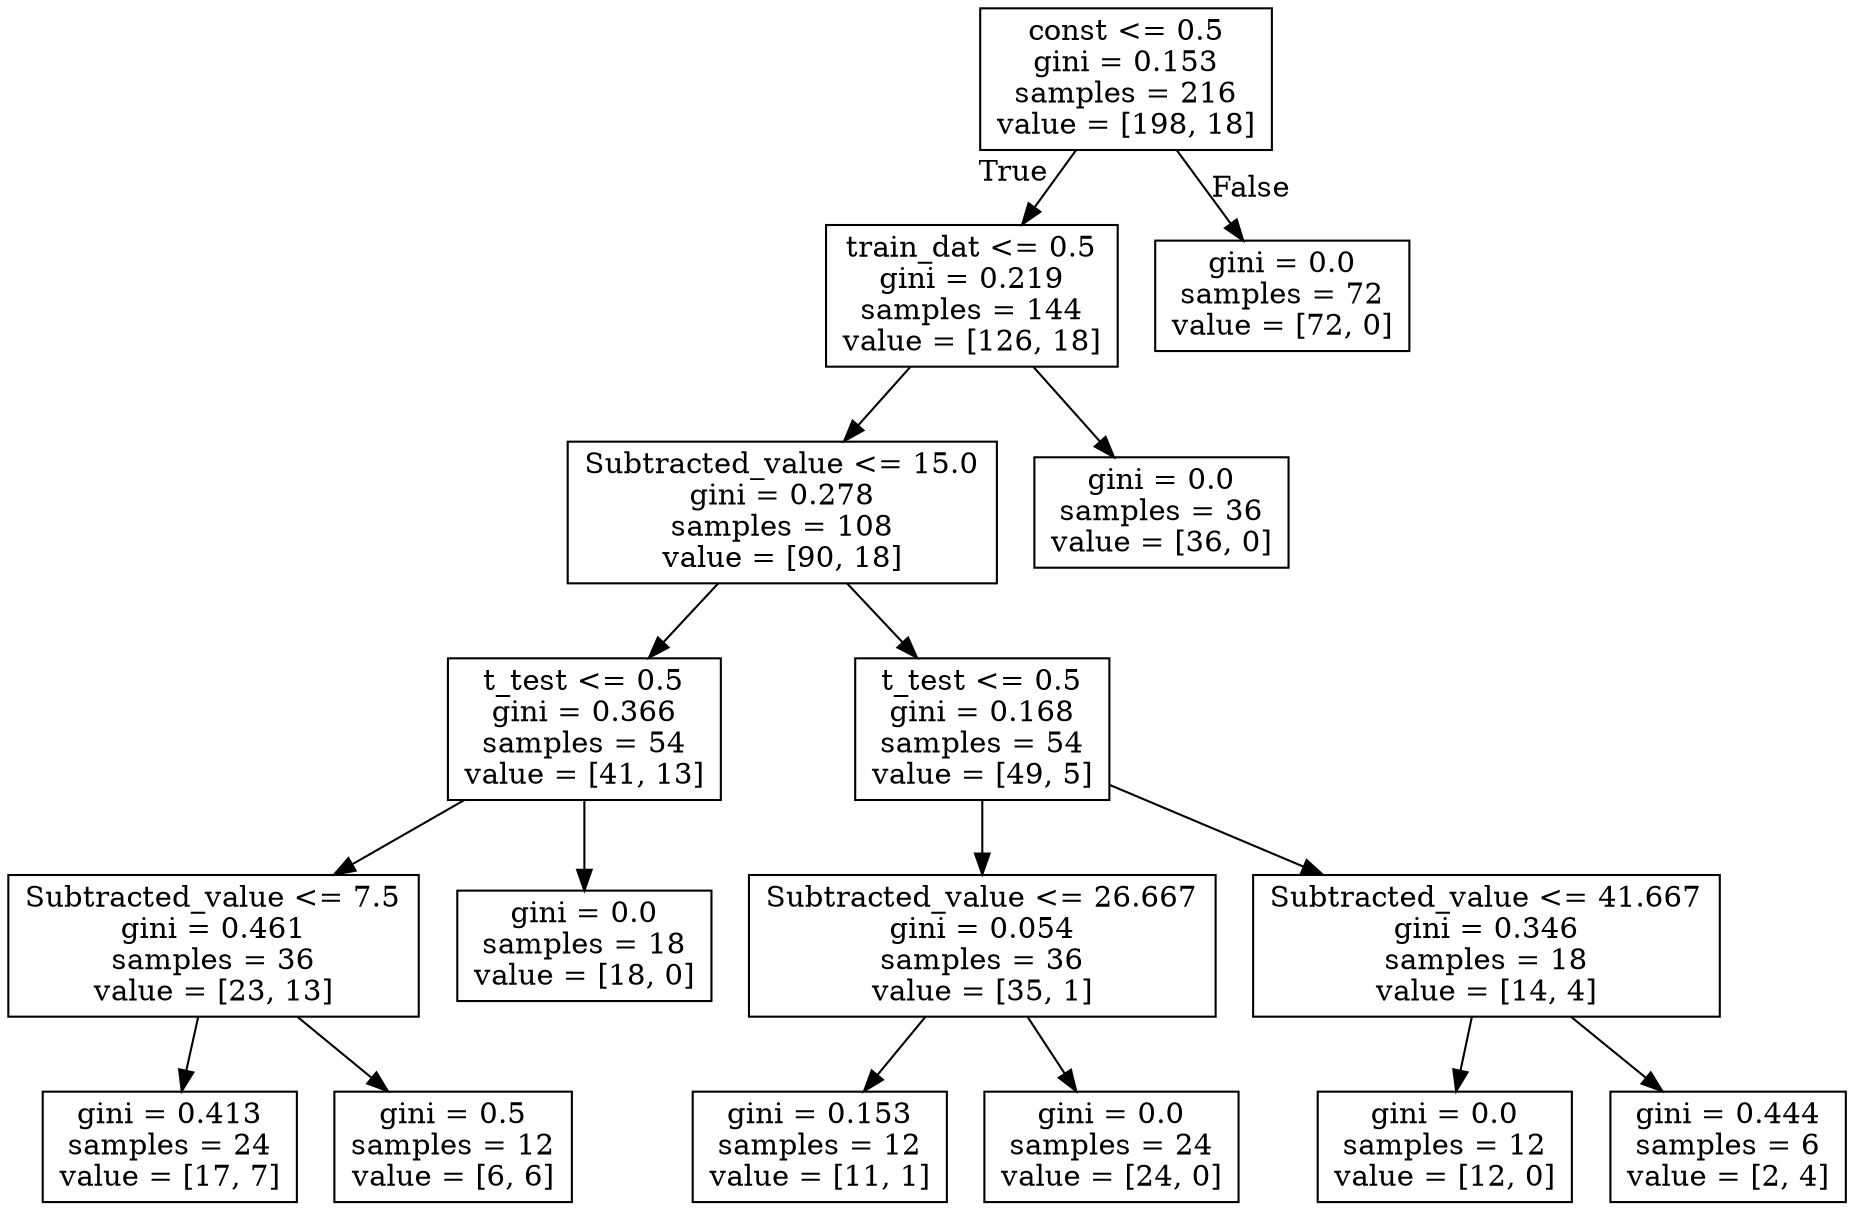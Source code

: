 digraph Tree {
node [shape=box] ;
0 [label="const <= 0.5\ngini = 0.153\nsamples = 216\nvalue = [198, 18]"] ;
1 [label="train_dat <= 0.5\ngini = 0.219\nsamples = 144\nvalue = [126, 18]"] ;
0 -> 1 [labeldistance=2.5, labelangle=45, headlabel="True"] ;
2 [label="Subtracted_value <= 15.0\ngini = 0.278\nsamples = 108\nvalue = [90, 18]"] ;
1 -> 2 ;
3 [label="t_test <= 0.5\ngini = 0.366\nsamples = 54\nvalue = [41, 13]"] ;
2 -> 3 ;
4 [label="Subtracted_value <= 7.5\ngini = 0.461\nsamples = 36\nvalue = [23, 13]"] ;
3 -> 4 ;
5 [label="gini = 0.413\nsamples = 24\nvalue = [17, 7]"] ;
4 -> 5 ;
6 [label="gini = 0.5\nsamples = 12\nvalue = [6, 6]"] ;
4 -> 6 ;
7 [label="gini = 0.0\nsamples = 18\nvalue = [18, 0]"] ;
3 -> 7 ;
8 [label="t_test <= 0.5\ngini = 0.168\nsamples = 54\nvalue = [49, 5]"] ;
2 -> 8 ;
9 [label="Subtracted_value <= 26.667\ngini = 0.054\nsamples = 36\nvalue = [35, 1]"] ;
8 -> 9 ;
10 [label="gini = 0.153\nsamples = 12\nvalue = [11, 1]"] ;
9 -> 10 ;
11 [label="gini = 0.0\nsamples = 24\nvalue = [24, 0]"] ;
9 -> 11 ;
12 [label="Subtracted_value <= 41.667\ngini = 0.346\nsamples = 18\nvalue = [14, 4]"] ;
8 -> 12 ;
13 [label="gini = 0.0\nsamples = 12\nvalue = [12, 0]"] ;
12 -> 13 ;
14 [label="gini = 0.444\nsamples = 6\nvalue = [2, 4]"] ;
12 -> 14 ;
15 [label="gini = 0.0\nsamples = 36\nvalue = [36, 0]"] ;
1 -> 15 ;
16 [label="gini = 0.0\nsamples = 72\nvalue = [72, 0]"] ;
0 -> 16 [labeldistance=2.5, labelangle=-45, headlabel="False"] ;
}
